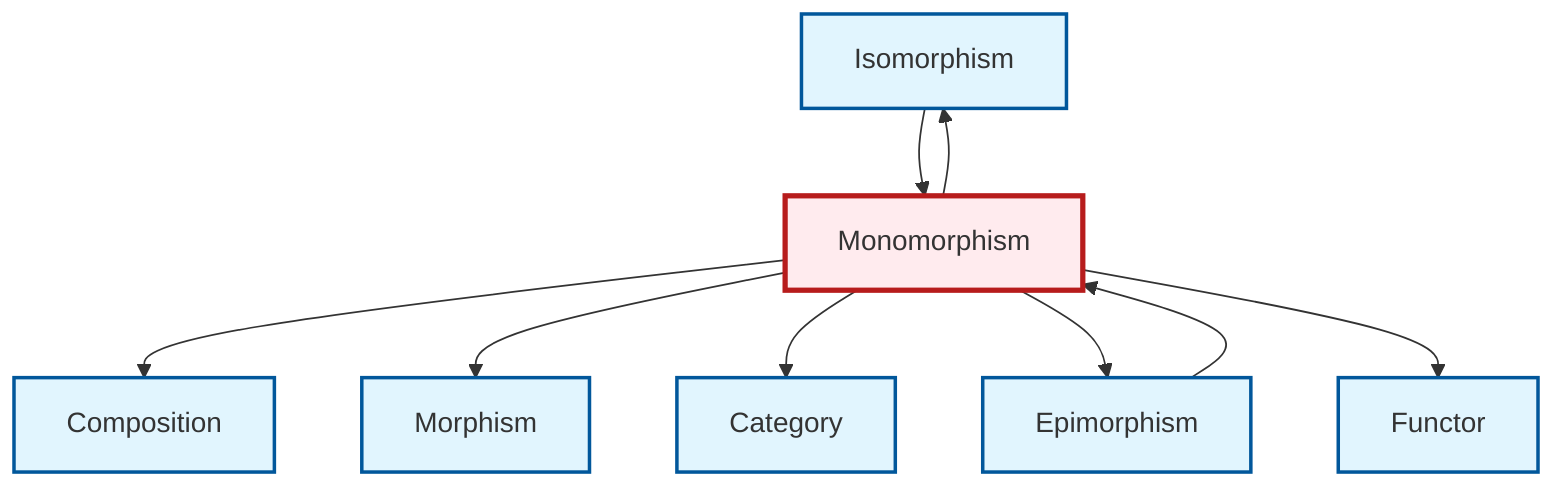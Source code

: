 graph TD
    classDef definition fill:#e1f5fe,stroke:#01579b,stroke-width:2px
    classDef theorem fill:#f3e5f5,stroke:#4a148c,stroke-width:2px
    classDef axiom fill:#fff3e0,stroke:#e65100,stroke-width:2px
    classDef example fill:#e8f5e9,stroke:#1b5e20,stroke-width:2px
    classDef current fill:#ffebee,stroke:#b71c1c,stroke-width:3px
    def-composition["Composition"]:::definition
    def-isomorphism["Isomorphism"]:::definition
    def-morphism["Morphism"]:::definition
    def-monomorphism["Monomorphism"]:::definition
    def-epimorphism["Epimorphism"]:::definition
    def-functor["Functor"]:::definition
    def-category["Category"]:::definition
    def-monomorphism --> def-composition
    def-monomorphism --> def-morphism
    def-monomorphism --> def-category
    def-monomorphism --> def-epimorphism
    def-monomorphism --> def-functor
    def-monomorphism --> def-isomorphism
    def-epimorphism --> def-monomorphism
    def-isomorphism --> def-monomorphism
    class def-monomorphism current